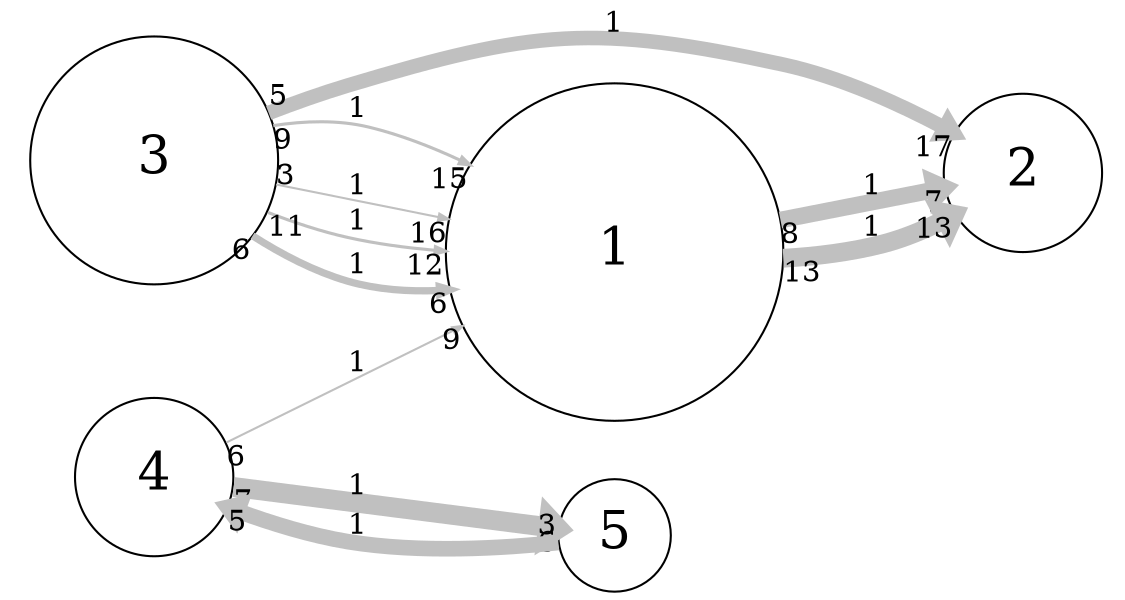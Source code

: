 digraph "" {
	graph [bb="0,0,541.1,287.5",
		overlap=false,
		rankdir=LR,
		ratio=0.5,
		scale=1,
		splines=spline
	];
	node [fontsize=25,
		label="\N",
		shape=circle
	];
	edge [arrowsize=0.5,
		splines=true
	];
	0	[height=2.25,
		label=1,
		pos="297.1,168",
		width=2.25];
	1	[height=1.05,
		label=2,
		pos="495.1,208",
		width=1.05];
	0 -> 1	[key=0,
		capacity=1,
		color=grey,
		from_pd=7,
		head_lp="454.42,192.34",
		headlabel=7,
		label=1,
		lp="422.1,201.25",
		penwidth=8.0,
		pos="e,457.79,200.59 376.98,184.1 400.36,188.87 425.26,193.95 446.06,198.2",
		pt=5,
		tail_lp="380.35,192.35",
		taillabel=8,
		to_pd=6];
	0 -> 1	[key=1,
		capacity=1,
		color=grey,
		from_pd=12,
		head_lp="456.15,179.25",
		headlabel=13,
		label=1,
		lp="422.1,179.25",
		penwidth=9.0,
		pos="e,462.9,187.5 378.4,164.6 394.2,165.49 410.5,167.55 425.48,171.5 434.46,173.87 443.57,177.61 452.1,181.8",
		pt=3,
		tail_lp="385.15,156.35",
		taillabel=13,
		to_pd=12];
	2	[height=1.65,
		label=3,
		pos="73.102,211",
		width=1.65];
	2 -> 0	[key=0,
		capacity=1,
		color=grey,
		from_pd=10,
		head_lp="208.99,158.31",
		headlabel=12,
		label=1,
		lp="172.1,180.25",
		penwidth=1.5,
		pos="e,215.74,166.56 127.11,185.64 140.41,180.34 154.85,175.47 168.73,172.5 181.53,169.76 195.23,168.04 208.71,167.03",
		pt=18,
		tail_lp="133.86,177.39",
		taillabel=11,
		to_pd=11];
	2 -> 0	[key=1,
		capacity=1,
		color=grey,
		from_pd=5,
		head_lp="215.17,138.76",
		headlabel=6,
		label=1,
		lp="172.1,158.25",
		penwidth=3.5,
		pos="e,218.54,147.01 120.13,174.2 134.82,164.56 151.7,155.48 168.73,150.5 181.36,146.81 194.93,145.74 208.34,146.29",
		pt=14,
		tail_lp="123.51,182.45",
		taillabel=6,
		to_pd=5];
	2 -> 0	[key=2,
		capacity=1,
		color=grey,
		from_pd=8,
		head_lp="220.68,201.37",
		headlabel=15,
		label=1,
		lp="172.1,238.25",
		penwidth=1.5,
		pos="e,227.43,209.62 130.12,229.17 144.94,231.74 160.87,232.48 175.48,229 190.86,225.33 206.5,219.37 221.19,212.57",
		pt=18,
		tail_lp="133.49,237.42",
		taillabel=9,
		to_pd=14];
	2 -> 0	[key=3,
		capacity=1,
		color=grey,
		from_pd=2,
		head_lp="210.58,175.01",
		headlabel=16,
		label=1,
		lp="172.1,200.25",
		penwidth=1.0,
		pos="e,217.33,183.26 131.85,199.81 155.99,195.14 184.54,189.61 211.01,184.48",
		pt=19,
		tail_lp="135.23,195.69",
		taillabel=3,
		to_pd=15];
	2 -> 1	[key=0,
		capacity=1,
		color=grey,
		from_pd=4,
		head_lp="455.03,234.43",
		headlabel=17,
		label=1,
		lp="297.1,279.25",
		penwidth=7.0,
		pos="e,461.78,226.18 127.3,236.26 140.6,241.8 154.99,247.15 168.73,251 258.38,276.13 286.92,276.82 378.1,258 403.46,252.77 430.1,241.73 \
451.44,231.35",
		pt=7,
		tail_lp="123.92,244.51",
		taillabel=5,
		to_pd=16];
	3	[height=1.05,
		label=4,
		pos="73.102,51",
		width=1.05];
	3 -> 0	[key=0,
		capacity=1,
		color=grey,
		from_pd=5,
		head_lp="221.73,122.33",
		headlabel=9,
		label=1,
		lp="172.1,110.25",
		penwidth=1.0,
		pos="e,225.1,130.58 106.86,68.264 136.4,83.834 180.99,107.33 219.47,127.61",
		pt=19,
		tail_lp="110.23,76.514",
		taillabel=6,
		to_pd=8];
	4	[height=0.75,
		label=5,
		pos="297.1,27",
		width=0.75];
	3 -> 4	[key=0,
		capacity=1,
		color=grey,
		from_pd=6,
		head_lp="266.52,21.583",
		headlabel=6,
		label=1,
		lp="172.1,49.25",
		penwidth=9.5,
		pos="e,269.9,29.833 111.01,47.01 151.59,42.622 216.5,35.606 257.68,31.154",
		pt=2,
		tail_lp="114.39,38.76",
		taillabel=7,
		to_pd=5];
	4 -> 3	[key=0,
		capacity=1,
		color=grey,
		from_pd=2,
		head_lp="111.9,28.795",
		headlabel=5,
		label=1,
		lp="172.1,29.25",
		penwidth=7.5,
		pos="e,108.52,37.045 270.08,22.553 244.22,18.865 203.51,15.033 168.73,20.5 152.26,23.088 134.76,28.063 119.34,33.256",
		pt=6,
		tail_lp="266.7,30.803",
		taillabel=3,
		to_pd=4];
}
